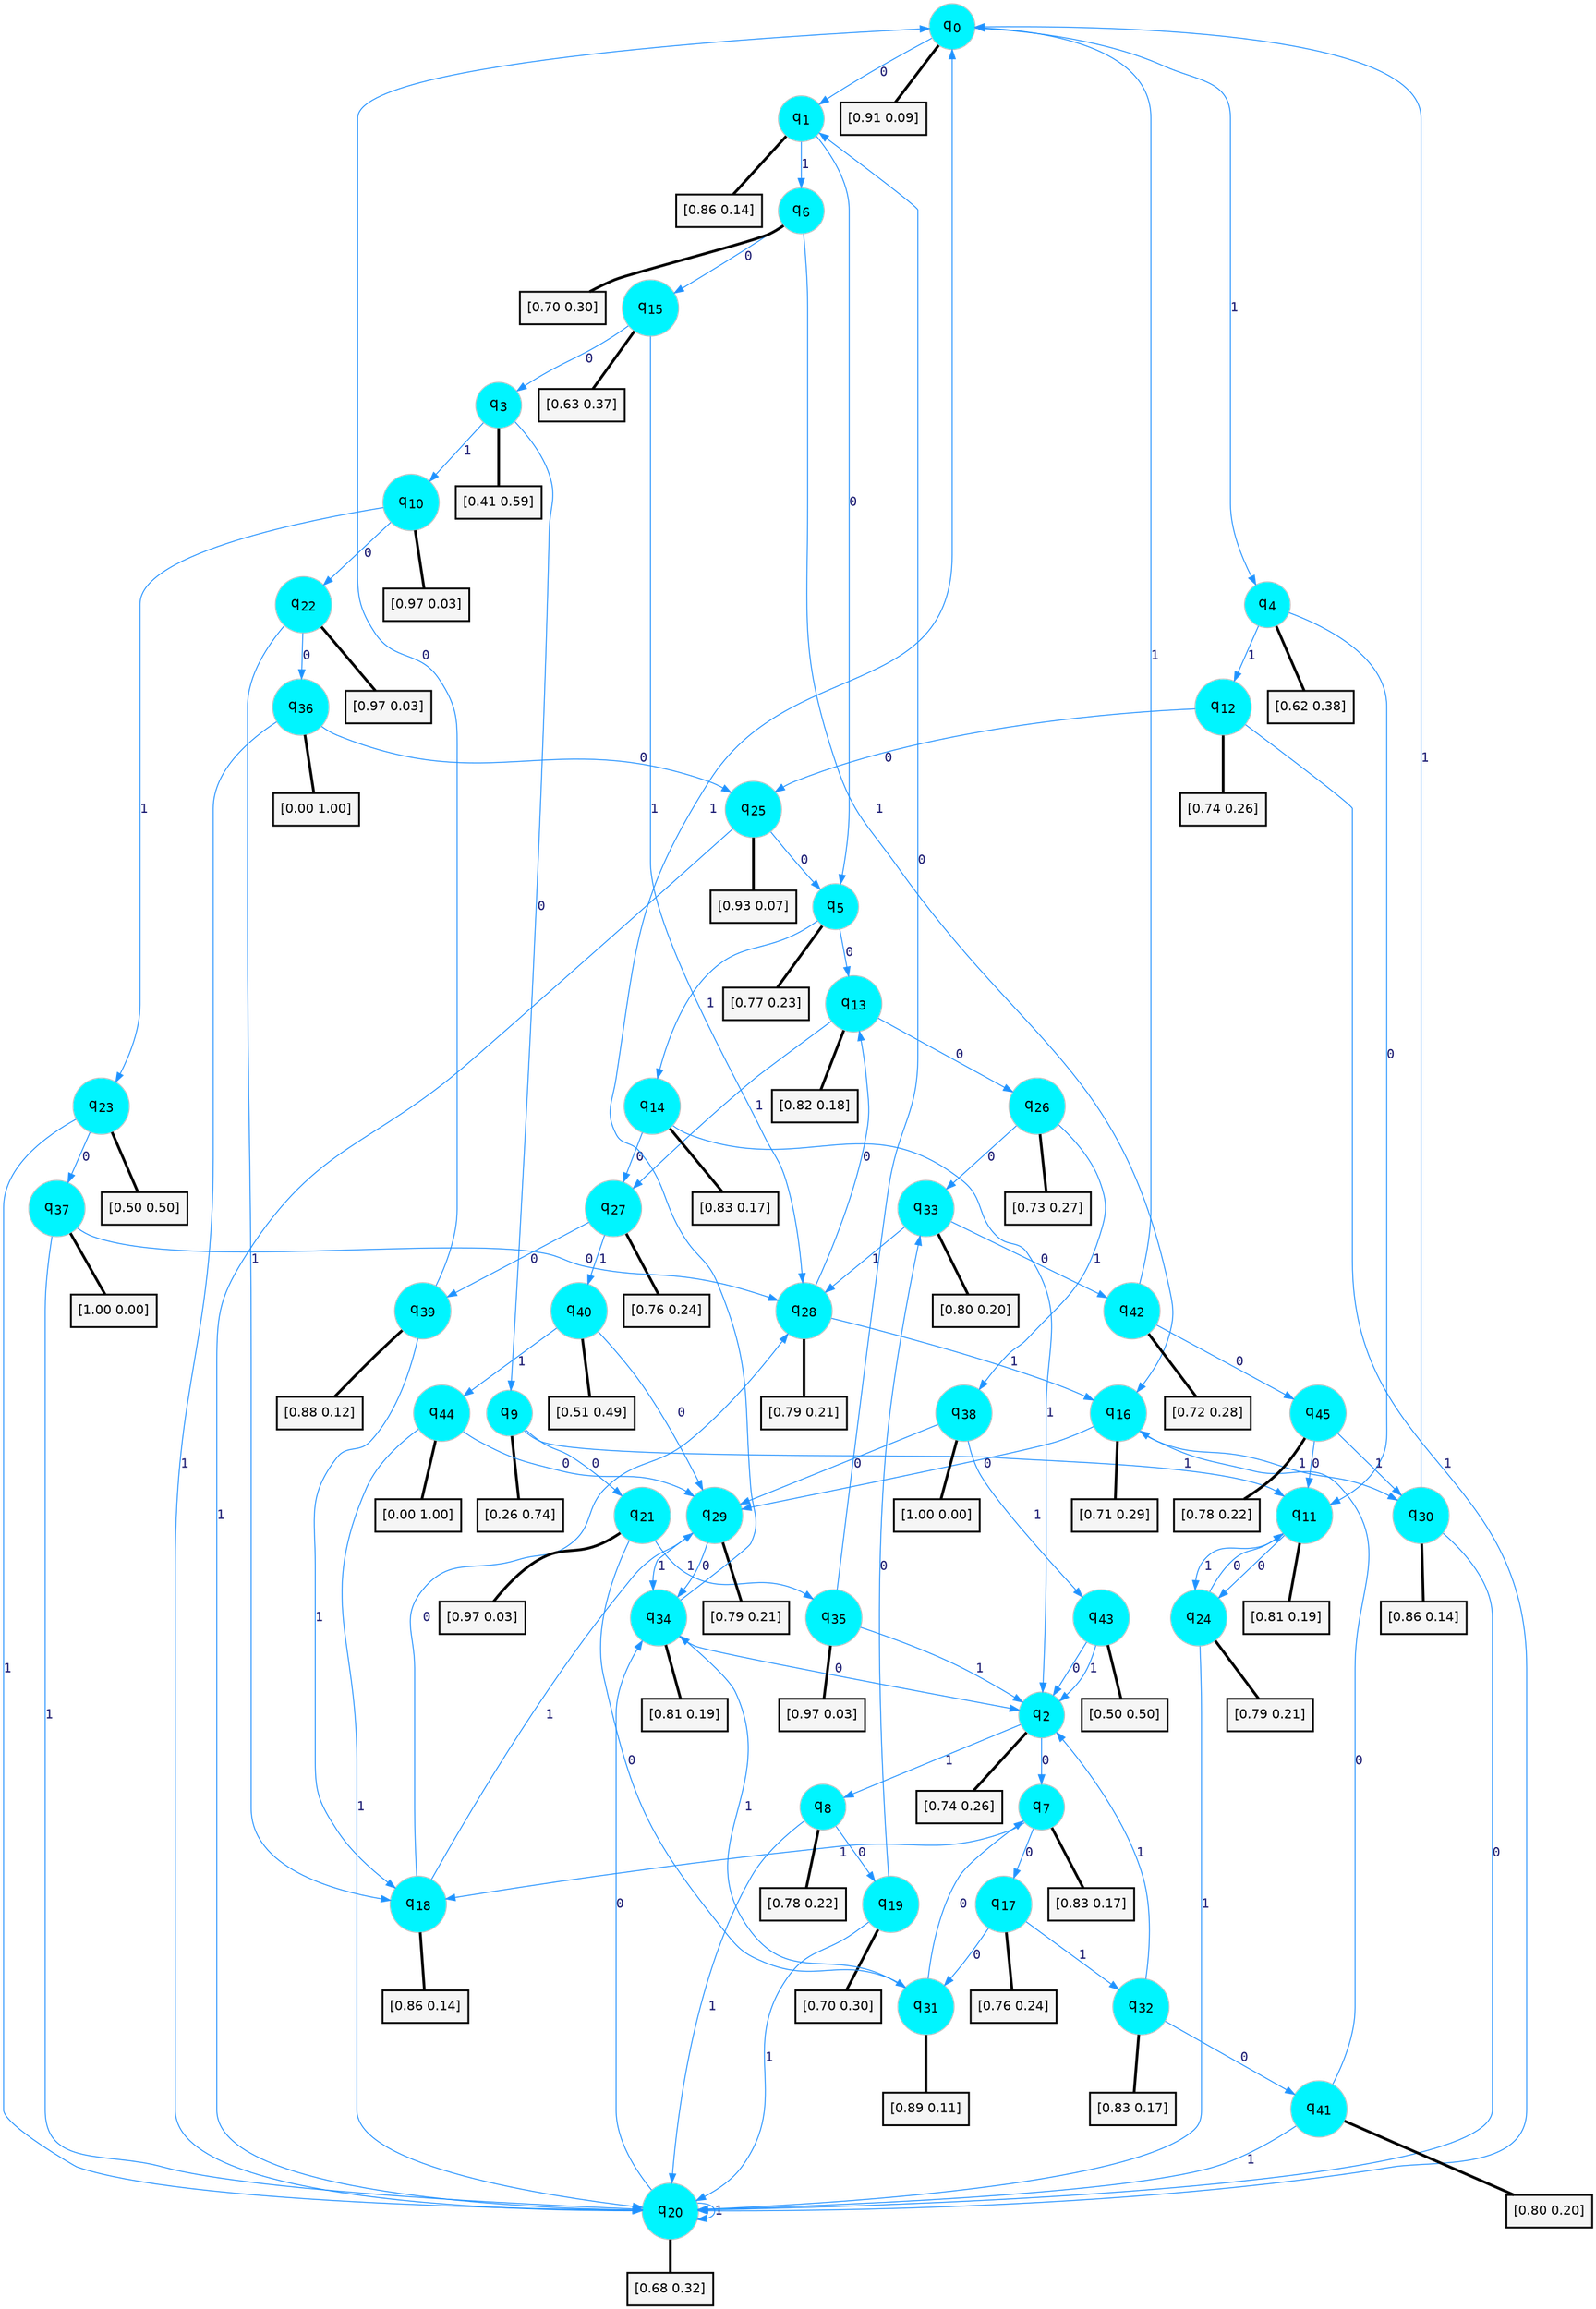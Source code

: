 digraph G {
graph [
bgcolor=transparent, dpi=300, rankdir=TD, size="40,25"];
node [
color=gray, fillcolor=turquoise1, fontcolor=black, fontname=Helvetica, fontsize=16, fontweight=bold, shape=circle, style=filled];
edge [
arrowsize=1, color=dodgerblue1, fontcolor=midnightblue, fontname=courier, fontweight=bold, penwidth=1, style=solid, weight=20];
0[label=<q<SUB>0</SUB>>];
1[label=<q<SUB>1</SUB>>];
2[label=<q<SUB>2</SUB>>];
3[label=<q<SUB>3</SUB>>];
4[label=<q<SUB>4</SUB>>];
5[label=<q<SUB>5</SUB>>];
6[label=<q<SUB>6</SUB>>];
7[label=<q<SUB>7</SUB>>];
8[label=<q<SUB>8</SUB>>];
9[label=<q<SUB>9</SUB>>];
10[label=<q<SUB>10</SUB>>];
11[label=<q<SUB>11</SUB>>];
12[label=<q<SUB>12</SUB>>];
13[label=<q<SUB>13</SUB>>];
14[label=<q<SUB>14</SUB>>];
15[label=<q<SUB>15</SUB>>];
16[label=<q<SUB>16</SUB>>];
17[label=<q<SUB>17</SUB>>];
18[label=<q<SUB>18</SUB>>];
19[label=<q<SUB>19</SUB>>];
20[label=<q<SUB>20</SUB>>];
21[label=<q<SUB>21</SUB>>];
22[label=<q<SUB>22</SUB>>];
23[label=<q<SUB>23</SUB>>];
24[label=<q<SUB>24</SUB>>];
25[label=<q<SUB>25</SUB>>];
26[label=<q<SUB>26</SUB>>];
27[label=<q<SUB>27</SUB>>];
28[label=<q<SUB>28</SUB>>];
29[label=<q<SUB>29</SUB>>];
30[label=<q<SUB>30</SUB>>];
31[label=<q<SUB>31</SUB>>];
32[label=<q<SUB>32</SUB>>];
33[label=<q<SUB>33</SUB>>];
34[label=<q<SUB>34</SUB>>];
35[label=<q<SUB>35</SUB>>];
36[label=<q<SUB>36</SUB>>];
37[label=<q<SUB>37</SUB>>];
38[label=<q<SUB>38</SUB>>];
39[label=<q<SUB>39</SUB>>];
40[label=<q<SUB>40</SUB>>];
41[label=<q<SUB>41</SUB>>];
42[label=<q<SUB>42</SUB>>];
43[label=<q<SUB>43</SUB>>];
44[label=<q<SUB>44</SUB>>];
45[label=<q<SUB>45</SUB>>];
46[label="[0.91 0.09]", shape=box,fontcolor=black, fontname=Helvetica, fontsize=14, penwidth=2, fillcolor=whitesmoke,color=black];
47[label="[0.86 0.14]", shape=box,fontcolor=black, fontname=Helvetica, fontsize=14, penwidth=2, fillcolor=whitesmoke,color=black];
48[label="[0.74 0.26]", shape=box,fontcolor=black, fontname=Helvetica, fontsize=14, penwidth=2, fillcolor=whitesmoke,color=black];
49[label="[0.41 0.59]", shape=box,fontcolor=black, fontname=Helvetica, fontsize=14, penwidth=2, fillcolor=whitesmoke,color=black];
50[label="[0.62 0.38]", shape=box,fontcolor=black, fontname=Helvetica, fontsize=14, penwidth=2, fillcolor=whitesmoke,color=black];
51[label="[0.77 0.23]", shape=box,fontcolor=black, fontname=Helvetica, fontsize=14, penwidth=2, fillcolor=whitesmoke,color=black];
52[label="[0.70 0.30]", shape=box,fontcolor=black, fontname=Helvetica, fontsize=14, penwidth=2, fillcolor=whitesmoke,color=black];
53[label="[0.83 0.17]", shape=box,fontcolor=black, fontname=Helvetica, fontsize=14, penwidth=2, fillcolor=whitesmoke,color=black];
54[label="[0.78 0.22]", shape=box,fontcolor=black, fontname=Helvetica, fontsize=14, penwidth=2, fillcolor=whitesmoke,color=black];
55[label="[0.26 0.74]", shape=box,fontcolor=black, fontname=Helvetica, fontsize=14, penwidth=2, fillcolor=whitesmoke,color=black];
56[label="[0.97 0.03]", shape=box,fontcolor=black, fontname=Helvetica, fontsize=14, penwidth=2, fillcolor=whitesmoke,color=black];
57[label="[0.81 0.19]", shape=box,fontcolor=black, fontname=Helvetica, fontsize=14, penwidth=2, fillcolor=whitesmoke,color=black];
58[label="[0.74 0.26]", shape=box,fontcolor=black, fontname=Helvetica, fontsize=14, penwidth=2, fillcolor=whitesmoke,color=black];
59[label="[0.82 0.18]", shape=box,fontcolor=black, fontname=Helvetica, fontsize=14, penwidth=2, fillcolor=whitesmoke,color=black];
60[label="[0.83 0.17]", shape=box,fontcolor=black, fontname=Helvetica, fontsize=14, penwidth=2, fillcolor=whitesmoke,color=black];
61[label="[0.63 0.37]", shape=box,fontcolor=black, fontname=Helvetica, fontsize=14, penwidth=2, fillcolor=whitesmoke,color=black];
62[label="[0.71 0.29]", shape=box,fontcolor=black, fontname=Helvetica, fontsize=14, penwidth=2, fillcolor=whitesmoke,color=black];
63[label="[0.76 0.24]", shape=box,fontcolor=black, fontname=Helvetica, fontsize=14, penwidth=2, fillcolor=whitesmoke,color=black];
64[label="[0.86 0.14]", shape=box,fontcolor=black, fontname=Helvetica, fontsize=14, penwidth=2, fillcolor=whitesmoke,color=black];
65[label="[0.70 0.30]", shape=box,fontcolor=black, fontname=Helvetica, fontsize=14, penwidth=2, fillcolor=whitesmoke,color=black];
66[label="[0.68 0.32]", shape=box,fontcolor=black, fontname=Helvetica, fontsize=14, penwidth=2, fillcolor=whitesmoke,color=black];
67[label="[0.97 0.03]", shape=box,fontcolor=black, fontname=Helvetica, fontsize=14, penwidth=2, fillcolor=whitesmoke,color=black];
68[label="[0.97 0.03]", shape=box,fontcolor=black, fontname=Helvetica, fontsize=14, penwidth=2, fillcolor=whitesmoke,color=black];
69[label="[0.50 0.50]", shape=box,fontcolor=black, fontname=Helvetica, fontsize=14, penwidth=2, fillcolor=whitesmoke,color=black];
70[label="[0.79 0.21]", shape=box,fontcolor=black, fontname=Helvetica, fontsize=14, penwidth=2, fillcolor=whitesmoke,color=black];
71[label="[0.93 0.07]", shape=box,fontcolor=black, fontname=Helvetica, fontsize=14, penwidth=2, fillcolor=whitesmoke,color=black];
72[label="[0.73 0.27]", shape=box,fontcolor=black, fontname=Helvetica, fontsize=14, penwidth=2, fillcolor=whitesmoke,color=black];
73[label="[0.76 0.24]", shape=box,fontcolor=black, fontname=Helvetica, fontsize=14, penwidth=2, fillcolor=whitesmoke,color=black];
74[label="[0.79 0.21]", shape=box,fontcolor=black, fontname=Helvetica, fontsize=14, penwidth=2, fillcolor=whitesmoke,color=black];
75[label="[0.79 0.21]", shape=box,fontcolor=black, fontname=Helvetica, fontsize=14, penwidth=2, fillcolor=whitesmoke,color=black];
76[label="[0.86 0.14]", shape=box,fontcolor=black, fontname=Helvetica, fontsize=14, penwidth=2, fillcolor=whitesmoke,color=black];
77[label="[0.89 0.11]", shape=box,fontcolor=black, fontname=Helvetica, fontsize=14, penwidth=2, fillcolor=whitesmoke,color=black];
78[label="[0.83 0.17]", shape=box,fontcolor=black, fontname=Helvetica, fontsize=14, penwidth=2, fillcolor=whitesmoke,color=black];
79[label="[0.80 0.20]", shape=box,fontcolor=black, fontname=Helvetica, fontsize=14, penwidth=2, fillcolor=whitesmoke,color=black];
80[label="[0.81 0.19]", shape=box,fontcolor=black, fontname=Helvetica, fontsize=14, penwidth=2, fillcolor=whitesmoke,color=black];
81[label="[0.97 0.03]", shape=box,fontcolor=black, fontname=Helvetica, fontsize=14, penwidth=2, fillcolor=whitesmoke,color=black];
82[label="[0.00 1.00]", shape=box,fontcolor=black, fontname=Helvetica, fontsize=14, penwidth=2, fillcolor=whitesmoke,color=black];
83[label="[1.00 0.00]", shape=box,fontcolor=black, fontname=Helvetica, fontsize=14, penwidth=2, fillcolor=whitesmoke,color=black];
84[label="[1.00 0.00]", shape=box,fontcolor=black, fontname=Helvetica, fontsize=14, penwidth=2, fillcolor=whitesmoke,color=black];
85[label="[0.88 0.12]", shape=box,fontcolor=black, fontname=Helvetica, fontsize=14, penwidth=2, fillcolor=whitesmoke,color=black];
86[label="[0.51 0.49]", shape=box,fontcolor=black, fontname=Helvetica, fontsize=14, penwidth=2, fillcolor=whitesmoke,color=black];
87[label="[0.80 0.20]", shape=box,fontcolor=black, fontname=Helvetica, fontsize=14, penwidth=2, fillcolor=whitesmoke,color=black];
88[label="[0.72 0.28]", shape=box,fontcolor=black, fontname=Helvetica, fontsize=14, penwidth=2, fillcolor=whitesmoke,color=black];
89[label="[0.50 0.50]", shape=box,fontcolor=black, fontname=Helvetica, fontsize=14, penwidth=2, fillcolor=whitesmoke,color=black];
90[label="[0.00 1.00]", shape=box,fontcolor=black, fontname=Helvetica, fontsize=14, penwidth=2, fillcolor=whitesmoke,color=black];
91[label="[0.78 0.22]", shape=box,fontcolor=black, fontname=Helvetica, fontsize=14, penwidth=2, fillcolor=whitesmoke,color=black];
0->1 [label=0];
0->4 [label=1];
0->46 [arrowhead=none, penwidth=3,color=black];
1->5 [label=0];
1->6 [label=1];
1->47 [arrowhead=none, penwidth=3,color=black];
2->7 [label=0];
2->8 [label=1];
2->48 [arrowhead=none, penwidth=3,color=black];
3->9 [label=0];
3->10 [label=1];
3->49 [arrowhead=none, penwidth=3,color=black];
4->11 [label=0];
4->12 [label=1];
4->50 [arrowhead=none, penwidth=3,color=black];
5->13 [label=0];
5->14 [label=1];
5->51 [arrowhead=none, penwidth=3,color=black];
6->15 [label=0];
6->16 [label=1];
6->52 [arrowhead=none, penwidth=3,color=black];
7->17 [label=0];
7->18 [label=1];
7->53 [arrowhead=none, penwidth=3,color=black];
8->19 [label=0];
8->20 [label=1];
8->54 [arrowhead=none, penwidth=3,color=black];
9->21 [label=0];
9->11 [label=1];
9->55 [arrowhead=none, penwidth=3,color=black];
10->22 [label=0];
10->23 [label=1];
10->56 [arrowhead=none, penwidth=3,color=black];
11->24 [label=0];
11->24 [label=1];
11->57 [arrowhead=none, penwidth=3,color=black];
12->25 [label=0];
12->20 [label=1];
12->58 [arrowhead=none, penwidth=3,color=black];
13->26 [label=0];
13->27 [label=1];
13->59 [arrowhead=none, penwidth=3,color=black];
14->27 [label=0];
14->2 [label=1];
14->60 [arrowhead=none, penwidth=3,color=black];
15->3 [label=0];
15->28 [label=1];
15->61 [arrowhead=none, penwidth=3,color=black];
16->29 [label=0];
16->30 [label=1];
16->62 [arrowhead=none, penwidth=3,color=black];
17->31 [label=0];
17->32 [label=1];
17->63 [arrowhead=none, penwidth=3,color=black];
18->28 [label=0];
18->29 [label=1];
18->64 [arrowhead=none, penwidth=3,color=black];
19->33 [label=0];
19->20 [label=1];
19->65 [arrowhead=none, penwidth=3,color=black];
20->34 [label=0];
20->20 [label=1];
20->66 [arrowhead=none, penwidth=3,color=black];
21->31 [label=0];
21->35 [label=1];
21->67 [arrowhead=none, penwidth=3,color=black];
22->36 [label=0];
22->18 [label=1];
22->68 [arrowhead=none, penwidth=3,color=black];
23->37 [label=0];
23->20 [label=1];
23->69 [arrowhead=none, penwidth=3,color=black];
24->11 [label=0];
24->20 [label=1];
24->70 [arrowhead=none, penwidth=3,color=black];
25->5 [label=0];
25->20 [label=1];
25->71 [arrowhead=none, penwidth=3,color=black];
26->33 [label=0];
26->38 [label=1];
26->72 [arrowhead=none, penwidth=3,color=black];
27->39 [label=0];
27->40 [label=1];
27->73 [arrowhead=none, penwidth=3,color=black];
28->13 [label=0];
28->16 [label=1];
28->74 [arrowhead=none, penwidth=3,color=black];
29->34 [label=0];
29->34 [label=1];
29->75 [arrowhead=none, penwidth=3,color=black];
30->20 [label=0];
30->0 [label=1];
30->76 [arrowhead=none, penwidth=3,color=black];
31->7 [label=0];
31->34 [label=1];
31->77 [arrowhead=none, penwidth=3,color=black];
32->41 [label=0];
32->2 [label=1];
32->78 [arrowhead=none, penwidth=3,color=black];
33->42 [label=0];
33->28 [label=1];
33->79 [arrowhead=none, penwidth=3,color=black];
34->2 [label=0];
34->0 [label=1];
34->80 [arrowhead=none, penwidth=3,color=black];
35->1 [label=0];
35->2 [label=1];
35->81 [arrowhead=none, penwidth=3,color=black];
36->25 [label=0];
36->20 [label=1];
36->82 [arrowhead=none, penwidth=3,color=black];
37->28 [label=0];
37->20 [label=1];
37->83 [arrowhead=none, penwidth=3,color=black];
38->29 [label=0];
38->43 [label=1];
38->84 [arrowhead=none, penwidth=3,color=black];
39->0 [label=0];
39->18 [label=1];
39->85 [arrowhead=none, penwidth=3,color=black];
40->29 [label=0];
40->44 [label=1];
40->86 [arrowhead=none, penwidth=3,color=black];
41->16 [label=0];
41->20 [label=1];
41->87 [arrowhead=none, penwidth=3,color=black];
42->45 [label=0];
42->0 [label=1];
42->88 [arrowhead=none, penwidth=3,color=black];
43->2 [label=0];
43->2 [label=1];
43->89 [arrowhead=none, penwidth=3,color=black];
44->29 [label=0];
44->20 [label=1];
44->90 [arrowhead=none, penwidth=3,color=black];
45->11 [label=0];
45->30 [label=1];
45->91 [arrowhead=none, penwidth=3,color=black];
}

